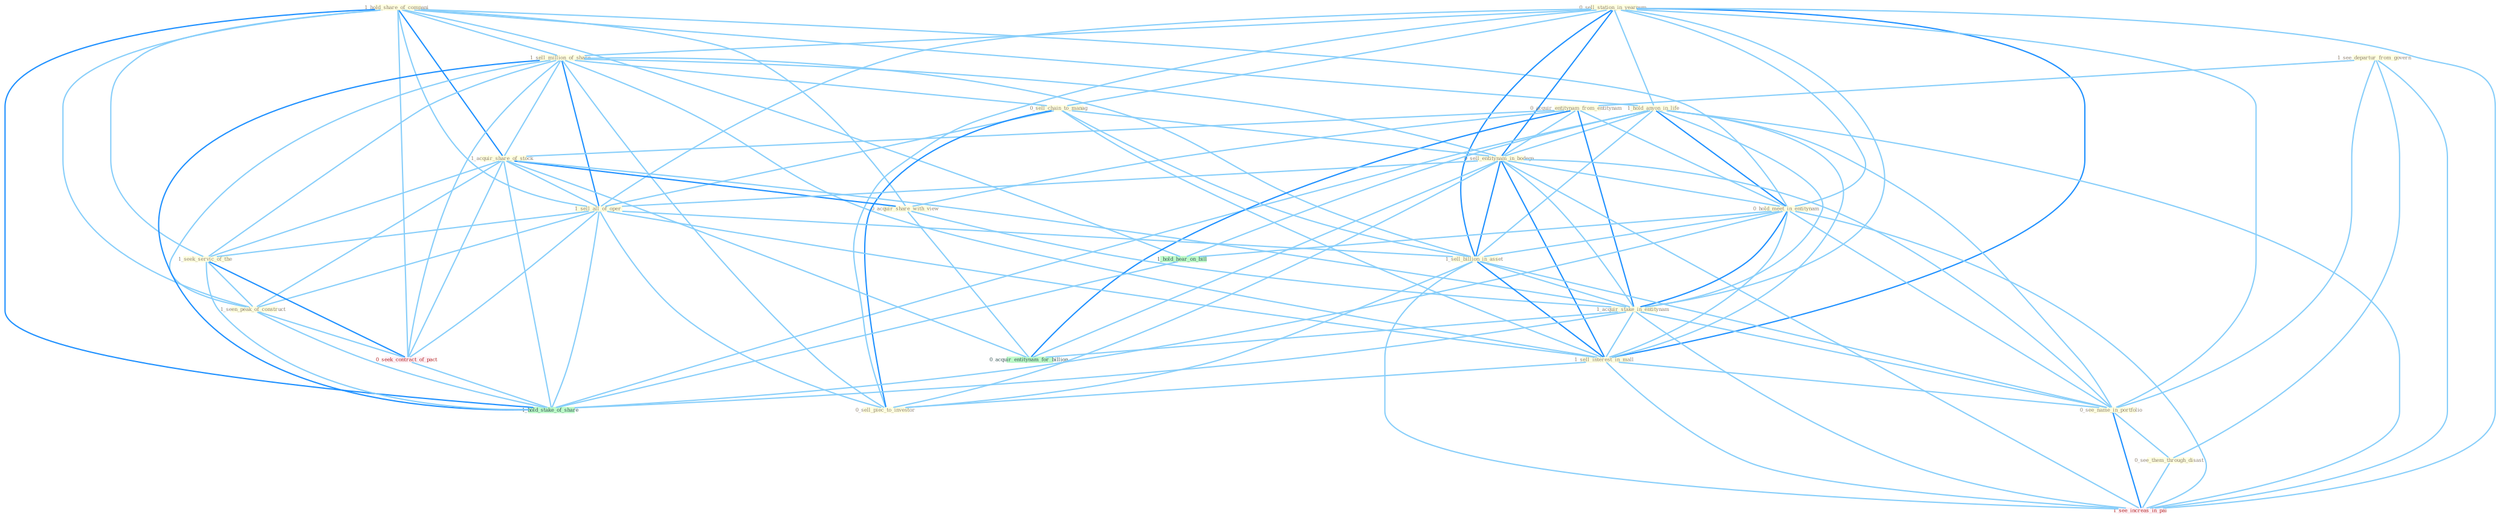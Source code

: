 Graph G{ 
    node
    [shape=polygon,style=filled,width=.5,height=.06,color="#BDFCC9",fixedsize=true,fontsize=4,
    fontcolor="#2f4f4f"];
    {node
    [color="#ffffe0", fontcolor="#8b7d6b"] "1_hold_share_of_compani " "0_sell_station_in_yearnum " "1_hold_anyon_in_life " "1_see_departur_from_govern " "1_sell_million_of_share " "0_acquir_entitynam_from_entitynam " "0_sell_chain_to_manag " "1_acquir_share_of_stock " "0_sell_entitynam_in_bodega " "0_hold_meet_in_entitynam " "1_sell_all_of_oper " "1_seek_servic_of_the " "1_seen_peak_of_construct " "0_acquir_share_with_view " "1_sell_billion_in_asset " "1_acquir_stake_in_entitynam " "1_sell_interest_in_mall " "0_see_name_in_portfolio " "0_see_them_through_disast " "0_sell_piec_to_investor "}
{node [color="#fff0f5", fontcolor="#b22222"] "0_seek_contract_of_pact " "1_see_increas_in_pai "}
edge [color="#B0E2FF"];

	"1_hold_share_of_compani " -- "1_hold_anyon_in_life " [w="1", color="#87cefa" ];
	"1_hold_share_of_compani " -- "1_sell_million_of_share " [w="1", color="#87cefa" ];
	"1_hold_share_of_compani " -- "1_acquir_share_of_stock " [w="2", color="#1e90ff" , len=0.8];
	"1_hold_share_of_compani " -- "0_hold_meet_in_entitynam " [w="1", color="#87cefa" ];
	"1_hold_share_of_compani " -- "1_sell_all_of_oper " [w="1", color="#87cefa" ];
	"1_hold_share_of_compani " -- "1_seek_servic_of_the " [w="1", color="#87cefa" ];
	"1_hold_share_of_compani " -- "1_seen_peak_of_construct " [w="1", color="#87cefa" ];
	"1_hold_share_of_compani " -- "0_acquir_share_with_view " [w="1", color="#87cefa" ];
	"1_hold_share_of_compani " -- "0_seek_contract_of_pact " [w="1", color="#87cefa" ];
	"1_hold_share_of_compani " -- "1_hold_hear_on_bill " [w="1", color="#87cefa" ];
	"1_hold_share_of_compani " -- "1_hold_stake_of_share " [w="2", color="#1e90ff" , len=0.8];
	"0_sell_station_in_yearnum " -- "1_hold_anyon_in_life " [w="1", color="#87cefa" ];
	"0_sell_station_in_yearnum " -- "1_sell_million_of_share " [w="1", color="#87cefa" ];
	"0_sell_station_in_yearnum " -- "0_sell_chain_to_manag " [w="1", color="#87cefa" ];
	"0_sell_station_in_yearnum " -- "0_sell_entitynam_in_bodega " [w="2", color="#1e90ff" , len=0.8];
	"0_sell_station_in_yearnum " -- "0_hold_meet_in_entitynam " [w="1", color="#87cefa" ];
	"0_sell_station_in_yearnum " -- "1_sell_all_of_oper " [w="1", color="#87cefa" ];
	"0_sell_station_in_yearnum " -- "1_sell_billion_in_asset " [w="2", color="#1e90ff" , len=0.8];
	"0_sell_station_in_yearnum " -- "1_acquir_stake_in_entitynam " [w="1", color="#87cefa" ];
	"0_sell_station_in_yearnum " -- "1_sell_interest_in_mall " [w="2", color="#1e90ff" , len=0.8];
	"0_sell_station_in_yearnum " -- "0_see_name_in_portfolio " [w="1", color="#87cefa" ];
	"0_sell_station_in_yearnum " -- "0_sell_piec_to_investor " [w="1", color="#87cefa" ];
	"0_sell_station_in_yearnum " -- "1_see_increas_in_pai " [w="1", color="#87cefa" ];
	"1_hold_anyon_in_life " -- "0_sell_entitynam_in_bodega " [w="1", color="#87cefa" ];
	"1_hold_anyon_in_life " -- "0_hold_meet_in_entitynam " [w="2", color="#1e90ff" , len=0.8];
	"1_hold_anyon_in_life " -- "1_sell_billion_in_asset " [w="1", color="#87cefa" ];
	"1_hold_anyon_in_life " -- "1_acquir_stake_in_entitynam " [w="1", color="#87cefa" ];
	"1_hold_anyon_in_life " -- "1_sell_interest_in_mall " [w="1", color="#87cefa" ];
	"1_hold_anyon_in_life " -- "0_see_name_in_portfolio " [w="1", color="#87cefa" ];
	"1_hold_anyon_in_life " -- "1_see_increas_in_pai " [w="1", color="#87cefa" ];
	"1_hold_anyon_in_life " -- "1_hold_hear_on_bill " [w="1", color="#87cefa" ];
	"1_hold_anyon_in_life " -- "1_hold_stake_of_share " [w="1", color="#87cefa" ];
	"1_see_departur_from_govern " -- "0_acquir_entitynam_from_entitynam " [w="1", color="#87cefa" ];
	"1_see_departur_from_govern " -- "0_see_name_in_portfolio " [w="1", color="#87cefa" ];
	"1_see_departur_from_govern " -- "0_see_them_through_disast " [w="1", color="#87cefa" ];
	"1_see_departur_from_govern " -- "1_see_increas_in_pai " [w="1", color="#87cefa" ];
	"1_sell_million_of_share " -- "0_sell_chain_to_manag " [w="1", color="#87cefa" ];
	"1_sell_million_of_share " -- "1_acquir_share_of_stock " [w="1", color="#87cefa" ];
	"1_sell_million_of_share " -- "0_sell_entitynam_in_bodega " [w="1", color="#87cefa" ];
	"1_sell_million_of_share " -- "1_sell_all_of_oper " [w="2", color="#1e90ff" , len=0.8];
	"1_sell_million_of_share " -- "1_seek_servic_of_the " [w="1", color="#87cefa" ];
	"1_sell_million_of_share " -- "1_seen_peak_of_construct " [w="1", color="#87cefa" ];
	"1_sell_million_of_share " -- "1_sell_billion_in_asset " [w="1", color="#87cefa" ];
	"1_sell_million_of_share " -- "1_sell_interest_in_mall " [w="1", color="#87cefa" ];
	"1_sell_million_of_share " -- "0_sell_piec_to_investor " [w="1", color="#87cefa" ];
	"1_sell_million_of_share " -- "0_seek_contract_of_pact " [w="1", color="#87cefa" ];
	"1_sell_million_of_share " -- "1_hold_stake_of_share " [w="2", color="#1e90ff" , len=0.8];
	"0_acquir_entitynam_from_entitynam " -- "1_acquir_share_of_stock " [w="1", color="#87cefa" ];
	"0_acquir_entitynam_from_entitynam " -- "0_sell_entitynam_in_bodega " [w="1", color="#87cefa" ];
	"0_acquir_entitynam_from_entitynam " -- "0_hold_meet_in_entitynam " [w="1", color="#87cefa" ];
	"0_acquir_entitynam_from_entitynam " -- "0_acquir_share_with_view " [w="1", color="#87cefa" ];
	"0_acquir_entitynam_from_entitynam " -- "1_acquir_stake_in_entitynam " [w="2", color="#1e90ff" , len=0.8];
	"0_acquir_entitynam_from_entitynam " -- "0_acquir_entitynam_for_billion " [w="2", color="#1e90ff" , len=0.8];
	"0_sell_chain_to_manag " -- "0_sell_entitynam_in_bodega " [w="1", color="#87cefa" ];
	"0_sell_chain_to_manag " -- "1_sell_all_of_oper " [w="1", color="#87cefa" ];
	"0_sell_chain_to_manag " -- "1_sell_billion_in_asset " [w="1", color="#87cefa" ];
	"0_sell_chain_to_manag " -- "1_sell_interest_in_mall " [w="1", color="#87cefa" ];
	"0_sell_chain_to_manag " -- "0_sell_piec_to_investor " [w="2", color="#1e90ff" , len=0.8];
	"1_acquir_share_of_stock " -- "1_sell_all_of_oper " [w="1", color="#87cefa" ];
	"1_acquir_share_of_stock " -- "1_seek_servic_of_the " [w="1", color="#87cefa" ];
	"1_acquir_share_of_stock " -- "1_seen_peak_of_construct " [w="1", color="#87cefa" ];
	"1_acquir_share_of_stock " -- "0_acquir_share_with_view " [w="2", color="#1e90ff" , len=0.8];
	"1_acquir_share_of_stock " -- "1_acquir_stake_in_entitynam " [w="1", color="#87cefa" ];
	"1_acquir_share_of_stock " -- "0_seek_contract_of_pact " [w="1", color="#87cefa" ];
	"1_acquir_share_of_stock " -- "0_acquir_entitynam_for_billion " [w="1", color="#87cefa" ];
	"1_acquir_share_of_stock " -- "1_hold_stake_of_share " [w="1", color="#87cefa" ];
	"0_sell_entitynam_in_bodega " -- "0_hold_meet_in_entitynam " [w="1", color="#87cefa" ];
	"0_sell_entitynam_in_bodega " -- "1_sell_all_of_oper " [w="1", color="#87cefa" ];
	"0_sell_entitynam_in_bodega " -- "1_sell_billion_in_asset " [w="2", color="#1e90ff" , len=0.8];
	"0_sell_entitynam_in_bodega " -- "1_acquir_stake_in_entitynam " [w="1", color="#87cefa" ];
	"0_sell_entitynam_in_bodega " -- "1_sell_interest_in_mall " [w="2", color="#1e90ff" , len=0.8];
	"0_sell_entitynam_in_bodega " -- "0_see_name_in_portfolio " [w="1", color="#87cefa" ];
	"0_sell_entitynam_in_bodega " -- "0_sell_piec_to_investor " [w="1", color="#87cefa" ];
	"0_sell_entitynam_in_bodega " -- "0_acquir_entitynam_for_billion " [w="1", color="#87cefa" ];
	"0_sell_entitynam_in_bodega " -- "1_see_increas_in_pai " [w="1", color="#87cefa" ];
	"0_hold_meet_in_entitynam " -- "1_sell_billion_in_asset " [w="1", color="#87cefa" ];
	"0_hold_meet_in_entitynam " -- "1_acquir_stake_in_entitynam " [w="2", color="#1e90ff" , len=0.8];
	"0_hold_meet_in_entitynam " -- "1_sell_interest_in_mall " [w="1", color="#87cefa" ];
	"0_hold_meet_in_entitynam " -- "0_see_name_in_portfolio " [w="1", color="#87cefa" ];
	"0_hold_meet_in_entitynam " -- "1_see_increas_in_pai " [w="1", color="#87cefa" ];
	"0_hold_meet_in_entitynam " -- "1_hold_hear_on_bill " [w="1", color="#87cefa" ];
	"0_hold_meet_in_entitynam " -- "1_hold_stake_of_share " [w="1", color="#87cefa" ];
	"1_sell_all_of_oper " -- "1_seek_servic_of_the " [w="1", color="#87cefa" ];
	"1_sell_all_of_oper " -- "1_seen_peak_of_construct " [w="1", color="#87cefa" ];
	"1_sell_all_of_oper " -- "1_sell_billion_in_asset " [w="1", color="#87cefa" ];
	"1_sell_all_of_oper " -- "1_sell_interest_in_mall " [w="1", color="#87cefa" ];
	"1_sell_all_of_oper " -- "0_sell_piec_to_investor " [w="1", color="#87cefa" ];
	"1_sell_all_of_oper " -- "0_seek_contract_of_pact " [w="1", color="#87cefa" ];
	"1_sell_all_of_oper " -- "1_hold_stake_of_share " [w="1", color="#87cefa" ];
	"1_seek_servic_of_the " -- "1_seen_peak_of_construct " [w="1", color="#87cefa" ];
	"1_seek_servic_of_the " -- "0_seek_contract_of_pact " [w="2", color="#1e90ff" , len=0.8];
	"1_seek_servic_of_the " -- "1_hold_stake_of_share " [w="1", color="#87cefa" ];
	"1_seen_peak_of_construct " -- "0_seek_contract_of_pact " [w="1", color="#87cefa" ];
	"1_seen_peak_of_construct " -- "1_hold_stake_of_share " [w="1", color="#87cefa" ];
	"0_acquir_share_with_view " -- "1_acquir_stake_in_entitynam " [w="1", color="#87cefa" ];
	"0_acquir_share_with_view " -- "0_acquir_entitynam_for_billion " [w="1", color="#87cefa" ];
	"1_sell_billion_in_asset " -- "1_acquir_stake_in_entitynam " [w="1", color="#87cefa" ];
	"1_sell_billion_in_asset " -- "1_sell_interest_in_mall " [w="2", color="#1e90ff" , len=0.8];
	"1_sell_billion_in_asset " -- "0_see_name_in_portfolio " [w="1", color="#87cefa" ];
	"1_sell_billion_in_asset " -- "0_sell_piec_to_investor " [w="1", color="#87cefa" ];
	"1_sell_billion_in_asset " -- "1_see_increas_in_pai " [w="1", color="#87cefa" ];
	"1_acquir_stake_in_entitynam " -- "1_sell_interest_in_mall " [w="1", color="#87cefa" ];
	"1_acquir_stake_in_entitynam " -- "0_see_name_in_portfolio " [w="1", color="#87cefa" ];
	"1_acquir_stake_in_entitynam " -- "0_acquir_entitynam_for_billion " [w="1", color="#87cefa" ];
	"1_acquir_stake_in_entitynam " -- "1_see_increas_in_pai " [w="1", color="#87cefa" ];
	"1_acquir_stake_in_entitynam " -- "1_hold_stake_of_share " [w="1", color="#87cefa" ];
	"1_sell_interest_in_mall " -- "0_see_name_in_portfolio " [w="1", color="#87cefa" ];
	"1_sell_interest_in_mall " -- "0_sell_piec_to_investor " [w="1", color="#87cefa" ];
	"1_sell_interest_in_mall " -- "1_see_increas_in_pai " [w="1", color="#87cefa" ];
	"0_see_name_in_portfolio " -- "0_see_them_through_disast " [w="1", color="#87cefa" ];
	"0_see_name_in_portfolio " -- "1_see_increas_in_pai " [w="2", color="#1e90ff" , len=0.8];
	"0_see_them_through_disast " -- "1_see_increas_in_pai " [w="1", color="#87cefa" ];
	"0_seek_contract_of_pact " -- "1_hold_stake_of_share " [w="1", color="#87cefa" ];
	"1_hold_hear_on_bill " -- "1_hold_stake_of_share " [w="1", color="#87cefa" ];
}